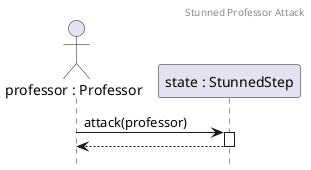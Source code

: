 @startuml StunnedProfessorAttack
header Stunned Professor Attack
hide footbox
autoactivate on

actor P as "professor : Professor"
participant S as "state : StunnedStep"

P -> S : attack(professor)
return

@enduml